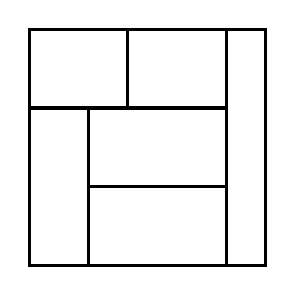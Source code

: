 \begin{tikzpicture}[very thick, scale=.5]
    \draw (0,4) rectangle (5/2,6);
    \draw (5/2,4) rectangle (5,6);
    \draw (0,0) rectangle (3/2,4);
    \draw (3/2,2) rectangle (5,4);
    \draw (3/2,0) rectangle (5,2);
    \draw (5,0) rectangle (6,6);
\end{tikzpicture}
